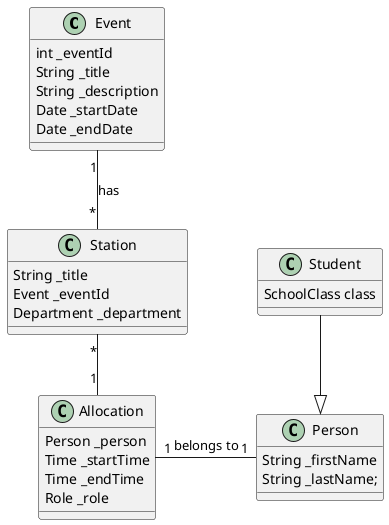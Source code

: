 @startuml
top to bottom direction
class Event{
    int _eventId
    String _title
    String _description
    Date _startDate
    Date _endDate
}
class Station{
    String _title
    Event _eventId
    Department _department
}
class Allocation{
    Person _person
    Time _startTime
    Time _endTime
    Role _role
}
class Person{
    String _firstName
    String _lastName;
}
class Student{
    SchoolClass class
}
Event "1" -- "*" Station : has
Allocation "1" -right- "1" Person : belongs to
Student --|> Person
Station "*" -- "1" Allocation
@enduml
